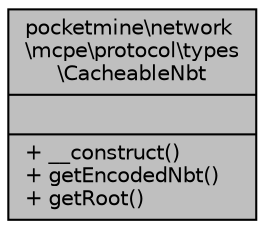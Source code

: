 digraph "pocketmine\network\mcpe\protocol\types\CacheableNbt"
{
 // INTERACTIVE_SVG=YES
 // LATEX_PDF_SIZE
  edge [fontname="Helvetica",fontsize="10",labelfontname="Helvetica",labelfontsize="10"];
  node [fontname="Helvetica",fontsize="10",shape=record];
  Node1 [label="{pocketmine\\network\l\\mcpe\\protocol\\types\l\\CacheableNbt\n||+ __construct()\l+ getEncodedNbt()\l+ getRoot()\l}",height=0.2,width=0.4,color="black", fillcolor="grey75", style="filled", fontcolor="black",tooltip=" "];
}
